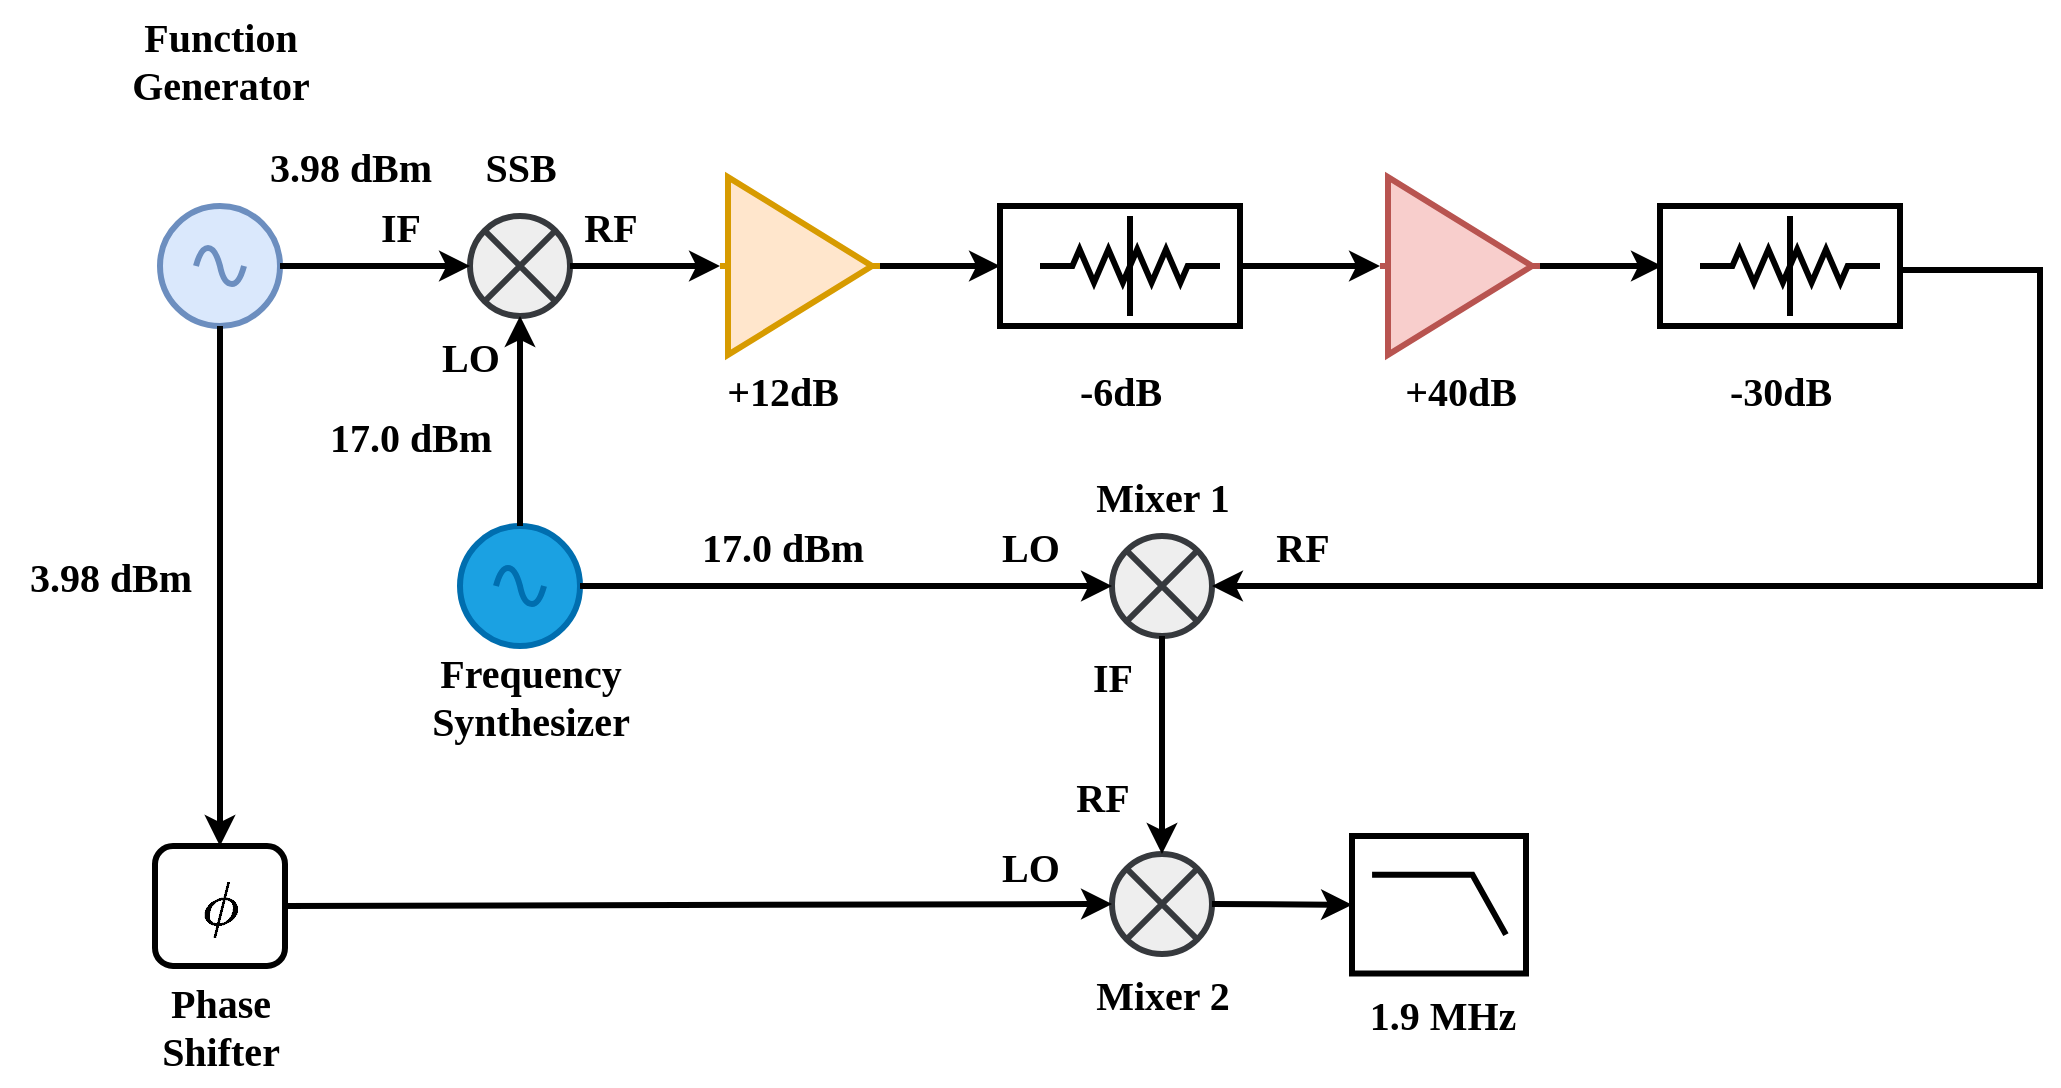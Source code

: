 <mxfile version="26.0.6">
  <diagram name="Page-1" id="9knJ2pqbwed2AeUmOM5w">
    <mxGraphModel dx="1434" dy="718" grid="1" gridSize="10" guides="1" tooltips="1" connect="1" arrows="1" fold="1" page="1" pageScale="1" pageWidth="1100" pageHeight="850" math="1" shadow="0">
      <root>
        <mxCell id="0" />
        <mxCell id="1" parent="0" />
        <mxCell id="9TDLlQAlEUStk0JPaJda-1" value="" style="pointerEvents=1;verticalLabelPosition=bottom;shadow=0;dashed=0;align=center;html=1;verticalAlign=top;shape=mxgraph.electrical.signal_sources.source;aspect=fixed;points=[[0.5,0,0],[1,0.5,0],[0.5,1,0],[0,0.5,0]];elSignalType=ac;strokeWidth=3;fillColor=#dae8fc;strokeColor=#6c8ebf;" parent="1" vertex="1">
          <mxGeometry x="100" y="210" width="60" height="60" as="geometry" />
        </mxCell>
        <mxCell id="9TDLlQAlEUStk0JPaJda-2" value="" style="pointerEvents=1;verticalLabelPosition=bottom;shadow=0;dashed=0;align=center;html=1;verticalAlign=top;shape=mxgraph.electrical.signal_sources.source;aspect=fixed;points=[[0.5,0,0],[1,0.5,0],[0.5,1,0],[0,0.5,0]];elSignalType=ac;strokeWidth=3;fillColor=#1ba1e2;strokeColor=#006EAF;fontColor=#ffffff;" parent="1" vertex="1">
          <mxGeometry x="250" y="370" width="60" height="60" as="geometry" />
        </mxCell>
        <mxCell id="9TDLlQAlEUStk0JPaJda-3" value="" style="verticalLabelPosition=bottom;shadow=0;dashed=0;align=center;html=1;verticalAlign=top;shape=mxgraph.electrical.abstract.multiplier;strokeWidth=3;fillColor=#eeeeee;strokeColor=#36393d;" parent="1" vertex="1">
          <mxGeometry x="255" y="215" width="50" height="50" as="geometry" />
        </mxCell>
        <mxCell id="9TDLlQAlEUStk0JPaJda-7" value="" style="verticalLabelPosition=bottom;shadow=0;dashed=0;align=center;html=1;verticalAlign=top;shape=mxgraph.electrical.abstract.amplifier;strokeWidth=3;fillColor=#ffe6cc;strokeColor=#d79b00;" parent="1" vertex="1">
          <mxGeometry x="380" y="195.55" width="80" height="88.89" as="geometry" />
        </mxCell>
        <mxCell id="9TDLlQAlEUStk0JPaJda-8" value="+12dB" style="text;html=1;align=center;verticalAlign=middle;resizable=0;points=[];autosize=1;strokeColor=none;fillColor=none;strokeWidth=1;fontFamily=Congenial;fontSize=20;fontStyle=1" parent="1" vertex="1">
          <mxGeometry x="371" y="282.44" width="80" height="40" as="geometry" />
        </mxCell>
        <mxCell id="9TDLlQAlEUStk0JPaJda-14" value="" style="group" parent="1" vertex="1" connectable="0">
          <mxGeometry x="520" y="210" width="120" height="60" as="geometry" />
        </mxCell>
        <mxCell id="nAM04V969YolYPxQZcXx-5" value="" style="group" vertex="1" connectable="0" parent="9TDLlQAlEUStk0JPaJda-14">
          <mxGeometry width="120" height="60" as="geometry" />
        </mxCell>
        <mxCell id="9TDLlQAlEUStk0JPaJda-9" value="" style="verticalLabelPosition=bottom;verticalAlign=top;html=1;shape=mxgraph.basic.rect;fillColor2=none;strokeWidth=3;size=20;indent=5;" parent="nAM04V969YolYPxQZcXx-5" vertex="1">
          <mxGeometry width="120" height="60" as="geometry" />
        </mxCell>
        <mxCell id="nAM04V969YolYPxQZcXx-4" value="" style="pointerEvents=1;verticalLabelPosition=bottom;shadow=0;dashed=0;align=center;html=1;verticalAlign=top;shape=mxgraph.electrical.resistors.attenuator;strokeWidth=3;" vertex="1" parent="nAM04V969YolYPxQZcXx-5">
          <mxGeometry x="20" y="5" width="90" height="50" as="geometry" />
        </mxCell>
        <mxCell id="9TDLlQAlEUStk0JPaJda-15" value="Frequency&lt;div&gt;Synthesizer&lt;/div&gt;" style="text;html=1;align=center;verticalAlign=middle;resizable=0;points=[];autosize=1;strokeColor=none;fillColor=none;strokeWidth=1;fontFamily=Congenial;fontSize=20;fontStyle=1" parent="1" vertex="1">
          <mxGeometry x="220" y="425" width="130" height="60" as="geometry" />
        </mxCell>
        <mxCell id="9TDLlQAlEUStk0JPaJda-16" value="&lt;div&gt;Function&lt;/div&gt;&lt;div&gt;Generator&lt;/div&gt;" style="text;html=1;align=center;verticalAlign=middle;resizable=0;points=[];autosize=1;strokeColor=none;fillColor=none;strokeWidth=1;fontFamily=Congenial;fontSize=20;fontStyle=1" parent="1" vertex="1">
          <mxGeometry x="70" y="107.0" width="120" height="60" as="geometry" />
        </mxCell>
        <mxCell id="9TDLlQAlEUStk0JPaJda-17" value="&lt;div&gt;SSB&lt;/div&gt;" style="text;html=1;align=center;verticalAlign=middle;resizable=0;points=[];autosize=1;strokeColor=none;fillColor=none;strokeWidth=1;fontFamily=Congenial;fontSize=20;fontStyle=1" parent="1" vertex="1">
          <mxGeometry x="250" y="170" width="60" height="40" as="geometry" />
        </mxCell>
        <mxCell id="nAM04V969YolYPxQZcXx-1" value="3.98 dBm" style="text;html=1;align=center;verticalAlign=middle;resizable=0;points=[];autosize=1;strokeColor=none;fillColor=none;strokeWidth=1;fontFamily=Congenial;fontSize=20;fontStyle=1" vertex="1" parent="1">
          <mxGeometry x="140" y="170" width="110" height="40" as="geometry" />
        </mxCell>
        <mxCell id="nAM04V969YolYPxQZcXx-2" value="17.0 dBm" style="text;html=1;align=center;verticalAlign=middle;resizable=0;points=[];autosize=1;strokeColor=none;fillColor=none;strokeWidth=1;fontFamily=Congenial;fontSize=20;fontStyle=1" vertex="1" parent="1">
          <mxGeometry x="175" y="305" width="100" height="40" as="geometry" />
        </mxCell>
        <mxCell id="9TDLlQAlEUStk0JPaJda-10" value="-6dB" style="text;html=1;align=center;verticalAlign=middle;resizable=0;points=[];autosize=1;strokeColor=none;fillColor=none;strokeWidth=1;fontFamily=Congenial;fontSize=20;fontStyle=1" parent="1" vertex="1">
          <mxGeometry x="545" y="282.44" width="70" height="40" as="geometry" />
        </mxCell>
        <mxCell id="nAM04V969YolYPxQZcXx-6" value="" style="verticalLabelPosition=bottom;shadow=0;dashed=0;align=center;html=1;verticalAlign=top;shape=mxgraph.electrical.abstract.amplifier;strokeWidth=3;fillColor=#f8cecc;strokeColor=#b85450;" vertex="1" parent="1">
          <mxGeometry x="710" y="195.55" width="80" height="88.89" as="geometry" />
        </mxCell>
        <mxCell id="nAM04V969YolYPxQZcXx-8" value="+40dB" style="text;html=1;align=center;verticalAlign=middle;resizable=0;points=[];autosize=1;strokeColor=none;fillColor=none;strokeWidth=1;fontFamily=Congenial;fontSize=20;fontStyle=1" vertex="1" parent="1">
          <mxGeometry x="710" y="282.44" width="80" height="40" as="geometry" />
        </mxCell>
        <mxCell id="nAM04V969YolYPxQZcXx-9" value="" style="group" vertex="1" connectable="0" parent="1">
          <mxGeometry x="850" y="210" width="120" height="60" as="geometry" />
        </mxCell>
        <mxCell id="nAM04V969YolYPxQZcXx-10" value="" style="group" vertex="1" connectable="0" parent="nAM04V969YolYPxQZcXx-9">
          <mxGeometry width="120" height="60" as="geometry" />
        </mxCell>
        <mxCell id="nAM04V969YolYPxQZcXx-11" value="" style="verticalLabelPosition=bottom;verticalAlign=top;html=1;shape=mxgraph.basic.rect;fillColor2=none;strokeWidth=3;size=20;indent=5;" vertex="1" parent="nAM04V969YolYPxQZcXx-10">
          <mxGeometry width="120" height="60" as="geometry" />
        </mxCell>
        <mxCell id="nAM04V969YolYPxQZcXx-12" value="" style="pointerEvents=1;verticalLabelPosition=bottom;shadow=0;dashed=0;align=center;html=1;verticalAlign=top;shape=mxgraph.electrical.resistors.attenuator;strokeWidth=3;" vertex="1" parent="nAM04V969YolYPxQZcXx-10">
          <mxGeometry x="20" y="5" width="90" height="50" as="geometry" />
        </mxCell>
        <mxCell id="nAM04V969YolYPxQZcXx-17" value="-30dB" style="text;html=1;align=center;verticalAlign=middle;resizable=0;points=[];autosize=1;strokeColor=none;fillColor=none;strokeWidth=1;fontFamily=Congenial;fontSize=20;fontStyle=1" vertex="1" parent="1">
          <mxGeometry x="870" y="282.44" width="80" height="40" as="geometry" />
        </mxCell>
        <mxCell id="nAM04V969YolYPxQZcXx-18" value="" style="verticalLabelPosition=bottom;shadow=0;dashed=0;align=center;html=1;verticalAlign=top;shape=mxgraph.electrical.abstract.multiplier;strokeWidth=3;fillColor=#eeeeee;strokeColor=#36393d;" vertex="1" parent="1">
          <mxGeometry x="576" y="375" width="50" height="50" as="geometry" />
        </mxCell>
        <mxCell id="nAM04V969YolYPxQZcXx-19" value="" style="endArrow=classic;html=1;rounded=0;strokeWidth=3;entryX=0.5;entryY=1;entryDx=0;entryDy=0;entryPerimeter=0;exitX=0.5;exitY=0;exitDx=0;exitDy=0;exitPerimeter=0;" edge="1" parent="1" source="9TDLlQAlEUStk0JPaJda-2" target="9TDLlQAlEUStk0JPaJda-3">
          <mxGeometry width="50" height="50" relative="1" as="geometry">
            <mxPoint x="570" y="550" as="sourcePoint" />
            <mxPoint x="490" y="550" as="targetPoint" />
          </mxGeometry>
        </mxCell>
        <mxCell id="nAM04V969YolYPxQZcXx-20" value="" style="endArrow=classic;html=1;rounded=0;exitX=1.008;exitY=0.533;exitDx=0;exitDy=0;exitPerimeter=0;entryX=1;entryY=0.5;entryDx=0;entryDy=0;entryPerimeter=0;strokeWidth=3;" edge="1" parent="1" source="nAM04V969YolYPxQZcXx-11" target="nAM04V969YolYPxQZcXx-18">
          <mxGeometry width="50" height="50" relative="1" as="geometry">
            <mxPoint x="720" y="460" as="sourcePoint" />
            <mxPoint x="650" y="400" as="targetPoint" />
            <Array as="points">
              <mxPoint x="1040" y="242" />
              <mxPoint x="1040" y="400" />
            </Array>
          </mxGeometry>
        </mxCell>
        <mxCell id="nAM04V969YolYPxQZcXx-21" value="" style="endArrow=classic;html=1;rounded=0;strokeWidth=3;entryX=0;entryY=0.5;entryDx=0;entryDy=0;entryPerimeter=0;exitX=1;exitY=0.5;exitDx=0;exitDy=0;exitPerimeter=0;" edge="1" parent="1" source="9TDLlQAlEUStk0JPaJda-1" target="9TDLlQAlEUStk0JPaJda-3">
          <mxGeometry width="50" height="50" relative="1" as="geometry">
            <mxPoint x="80" y="430" as="sourcePoint" />
            <mxPoint x="80" y="325" as="targetPoint" />
          </mxGeometry>
        </mxCell>
        <mxCell id="nAM04V969YolYPxQZcXx-22" value="" style="endArrow=classic;html=1;rounded=0;strokeWidth=3;entryX=0;entryY=0.5;entryDx=0;entryDy=0;entryPerimeter=0;exitX=1;exitY=0.5;exitDx=0;exitDy=0;exitPerimeter=0;" edge="1" parent="1" source="9TDLlQAlEUStk0JPaJda-3" target="9TDLlQAlEUStk0JPaJda-7">
          <mxGeometry width="50" height="50" relative="1" as="geometry">
            <mxPoint x="356" y="369" as="sourcePoint" />
            <mxPoint x="451" y="369" as="targetPoint" />
          </mxGeometry>
        </mxCell>
        <mxCell id="nAM04V969YolYPxQZcXx-23" value="" style="endArrow=classic;html=1;rounded=0;strokeWidth=3;entryX=0;entryY=0.5;entryDx=0;entryDy=0;entryPerimeter=0;exitX=1;exitY=0.5;exitDx=0;exitDy=0;exitPerimeter=0;" edge="1" parent="1" source="9TDLlQAlEUStk0JPaJda-7" target="9TDLlQAlEUStk0JPaJda-9">
          <mxGeometry width="50" height="50" relative="1" as="geometry">
            <mxPoint x="440" y="330" as="sourcePoint" />
            <mxPoint x="535" y="330" as="targetPoint" />
          </mxGeometry>
        </mxCell>
        <mxCell id="nAM04V969YolYPxQZcXx-24" value="" style="endArrow=classic;html=1;rounded=0;strokeWidth=3;entryX=0;entryY=0.5;entryDx=0;entryDy=0;entryPerimeter=0;exitX=1;exitY=0.5;exitDx=0;exitDy=0;exitPerimeter=0;" edge="1" parent="1" source="9TDLlQAlEUStk0JPaJda-9" target="nAM04V969YolYPxQZcXx-6">
          <mxGeometry width="50" height="50" relative="1" as="geometry">
            <mxPoint x="680" y="350" as="sourcePoint" />
            <mxPoint x="775" y="350" as="targetPoint" />
          </mxGeometry>
        </mxCell>
        <mxCell id="nAM04V969YolYPxQZcXx-25" value="" style="endArrow=classic;html=1;rounded=0;strokeWidth=3;entryX=0.008;entryY=0.5;entryDx=0;entryDy=0;entryPerimeter=0;exitX=1;exitY=0.5;exitDx=0;exitDy=0;exitPerimeter=0;" edge="1" parent="1" source="nAM04V969YolYPxQZcXx-6" target="nAM04V969YolYPxQZcXx-11">
          <mxGeometry width="50" height="50" relative="1" as="geometry">
            <mxPoint x="830" y="350" as="sourcePoint" />
            <mxPoint x="925" y="350" as="targetPoint" />
          </mxGeometry>
        </mxCell>
        <mxCell id="nAM04V969YolYPxQZcXx-27" value="" style="endArrow=classic;html=1;rounded=0;strokeWidth=3;entryX=0;entryY=0.5;entryDx=0;entryDy=0;entryPerimeter=0;exitX=1;exitY=0.5;exitDx=0;exitDy=0;exitPerimeter=0;" edge="1" parent="1" source="9TDLlQAlEUStk0JPaJda-2" target="nAM04V969YolYPxQZcXx-18">
          <mxGeometry width="50" height="50" relative="1" as="geometry">
            <mxPoint x="400" y="410" as="sourcePoint" />
            <mxPoint x="495" y="410" as="targetPoint" />
          </mxGeometry>
        </mxCell>
        <mxCell id="nAM04V969YolYPxQZcXx-28" value="" style="verticalLabelPosition=bottom;shadow=0;dashed=0;align=center;html=1;verticalAlign=top;shape=mxgraph.electrical.abstract.multiplier;strokeWidth=3;fillColor=#eeeeee;strokeColor=#36393d;" vertex="1" parent="1">
          <mxGeometry x="576" y="534" width="50" height="50" as="geometry" />
        </mxCell>
        <mxCell id="nAM04V969YolYPxQZcXx-31" value="" style="endArrow=classic;html=1;rounded=0;strokeWidth=3;entryX=0.5;entryY=0;entryDx=0;entryDy=0;entryPerimeter=0;exitX=0.5;exitY=1;exitDx=0;exitDy=0;exitPerimeter=0;" edge="1" parent="1" source="nAM04V969YolYPxQZcXx-18" target="nAM04V969YolYPxQZcXx-28">
          <mxGeometry width="50" height="50" relative="1" as="geometry">
            <mxPoint x="250" y="590" as="sourcePoint" />
            <mxPoint x="516" y="590" as="targetPoint" />
          </mxGeometry>
        </mxCell>
        <mxCell id="nAM04V969YolYPxQZcXx-32" value="" style="endArrow=classic;html=1;rounded=0;strokeWidth=3;exitX=0.5;exitY=1;exitDx=0;exitDy=0;exitPerimeter=0;entryX=0.5;entryY=0;entryDx=0;entryDy=0;" edge="1" parent="1" source="9TDLlQAlEUStk0JPaJda-1" target="nAM04V969YolYPxQZcXx-33">
          <mxGeometry width="50" height="50" relative="1" as="geometry">
            <mxPoint x="40" y="240" as="sourcePoint" />
            <mxPoint x="140" y="490" as="targetPoint" />
          </mxGeometry>
        </mxCell>
        <mxCell id="nAM04V969YolYPxQZcXx-36" value="" style="endArrow=classic;html=1;rounded=0;strokeWidth=3;entryX=0;entryY=0.5;entryDx=0;entryDy=0;exitX=1;exitY=0.5;exitDx=0;exitDy=0;entryPerimeter=0;" edge="1" parent="1" source="nAM04V969YolYPxQZcXx-33" target="nAM04V969YolYPxQZcXx-28">
          <mxGeometry width="50" height="50" relative="1" as="geometry">
            <mxPoint x="240" y="560" as="sourcePoint" />
            <mxPoint x="371" y="830" as="targetPoint" />
          </mxGeometry>
        </mxCell>
        <mxCell id="nAM04V969YolYPxQZcXx-33" value="" style="rounded=1;whiteSpace=wrap;html=1;strokeWidth=3;" vertex="1" parent="1">
          <mxGeometry x="97.5" y="530" width="65" height="60" as="geometry" />
        </mxCell>
        <mxCell id="nAM04V969YolYPxQZcXx-34" value="&lt;font face=&quot;Congenial&quot;&gt;$$\phi $$&amp;nbsp;&lt;/font&gt;" style="text;html=1;align=center;verticalAlign=middle;resizable=0;points=[];autosize=1;strokeColor=none;fillColor=none;fontSize=30;fontStyle=0" vertex="1" parent="1">
          <mxGeometry x="55" y="552" width="150" height="50" as="geometry" />
        </mxCell>
        <mxCell id="nAM04V969YolYPxQZcXx-37" value="&lt;div&gt;Mixer 1&lt;/div&gt;" style="text;html=1;align=center;verticalAlign=middle;resizable=0;points=[];autosize=1;strokeColor=none;fillColor=none;strokeWidth=1;fontFamily=Congenial;fontSize=20;fontStyle=1" vertex="1" parent="1">
          <mxGeometry x="556" y="335" width="90" height="40" as="geometry" />
        </mxCell>
        <mxCell id="nAM04V969YolYPxQZcXx-38" value="&lt;div&gt;Mixer 2&lt;/div&gt;" style="text;html=1;align=center;verticalAlign=middle;resizable=0;points=[];autosize=1;strokeColor=none;fillColor=none;strokeWidth=1;fontFamily=Congenial;fontSize=20;fontStyle=1" vertex="1" parent="1">
          <mxGeometry x="556" y="584" width="90" height="40" as="geometry" />
        </mxCell>
        <mxCell id="nAM04V969YolYPxQZcXx-39" value="&lt;div&gt;Phase&lt;/div&gt;&lt;div&gt;Shifter&lt;/div&gt;" style="text;html=1;align=center;verticalAlign=middle;resizable=0;points=[];autosize=1;strokeColor=none;fillColor=none;strokeWidth=1;fontFamily=Congenial;fontSize=20;fontStyle=1" vertex="1" parent="1">
          <mxGeometry x="85" y="590" width="90" height="60" as="geometry" />
        </mxCell>
        <mxCell id="nAM04V969YolYPxQZcXx-40" value="&lt;div&gt;IF&lt;/div&gt;" style="text;html=1;align=center;verticalAlign=middle;resizable=0;points=[];autosize=1;strokeColor=none;fillColor=none;strokeWidth=1;fontFamily=Congenial;fontSize=20;fontStyle=1" vertex="1" parent="1">
          <mxGeometry x="200" y="200" width="40" height="40" as="geometry" />
        </mxCell>
        <mxCell id="nAM04V969YolYPxQZcXx-41" value="&lt;div&gt;LO&lt;/div&gt;" style="text;html=1;align=center;verticalAlign=middle;resizable=0;points=[];autosize=1;strokeColor=none;fillColor=none;strokeWidth=1;fontFamily=Congenial;fontSize=20;fontStyle=1" vertex="1" parent="1">
          <mxGeometry x="230" y="265" width="50" height="40" as="geometry" />
        </mxCell>
        <mxCell id="nAM04V969YolYPxQZcXx-42" value="&lt;div&gt;RF&lt;/div&gt;" style="text;html=1;align=center;verticalAlign=middle;resizable=0;points=[];autosize=1;strokeColor=none;fillColor=none;strokeWidth=1;fontFamily=Congenial;fontSize=20;fontStyle=1" vertex="1" parent="1">
          <mxGeometry x="300" y="200" width="50" height="40" as="geometry" />
        </mxCell>
        <mxCell id="nAM04V969YolYPxQZcXx-43" value="&lt;div&gt;LO&lt;/div&gt;" style="text;html=1;align=center;verticalAlign=middle;resizable=0;points=[];autosize=1;strokeColor=none;fillColor=none;strokeWidth=1;fontFamily=Congenial;fontSize=20;fontStyle=1" vertex="1" parent="1">
          <mxGeometry x="510" y="360" width="50" height="40" as="geometry" />
        </mxCell>
        <mxCell id="nAM04V969YolYPxQZcXx-44" value="17.0 dBm" style="text;html=1;align=center;verticalAlign=middle;resizable=0;points=[];autosize=1;strokeColor=none;fillColor=none;strokeWidth=1;fontFamily=Congenial;fontSize=20;fontStyle=1" vertex="1" parent="1">
          <mxGeometry x="361" y="360" width="100" height="40" as="geometry" />
        </mxCell>
        <mxCell id="nAM04V969YolYPxQZcXx-45" value="3.98 dBm" style="text;html=1;align=center;verticalAlign=middle;resizable=0;points=[];autosize=1;strokeColor=none;fillColor=none;strokeWidth=1;fontFamily=Congenial;fontSize=20;fontStyle=1" vertex="1" parent="1">
          <mxGeometry x="20" y="375" width="110" height="40" as="geometry" />
        </mxCell>
        <mxCell id="nAM04V969YolYPxQZcXx-46" value="&lt;div&gt;RF&lt;/div&gt;" style="text;html=1;align=center;verticalAlign=middle;resizable=0;points=[];autosize=1;strokeColor=none;fillColor=none;strokeWidth=1;fontFamily=Congenial;fontSize=20;fontStyle=1" vertex="1" parent="1">
          <mxGeometry x="646" y="360" width="50" height="40" as="geometry" />
        </mxCell>
        <mxCell id="nAM04V969YolYPxQZcXx-47" value="&lt;div&gt;IF&lt;/div&gt;" style="text;html=1;align=center;verticalAlign=middle;resizable=0;points=[];autosize=1;strokeColor=none;fillColor=none;strokeWidth=1;fontFamily=Congenial;fontSize=20;fontStyle=1" vertex="1" parent="1">
          <mxGeometry x="556" y="425" width="40" height="40" as="geometry" />
        </mxCell>
        <mxCell id="nAM04V969YolYPxQZcXx-48" value="&lt;div&gt;LO&lt;/div&gt;" style="text;html=1;align=center;verticalAlign=middle;resizable=0;points=[];autosize=1;strokeColor=none;fillColor=none;strokeWidth=1;fontFamily=Congenial;fontSize=20;fontStyle=1" vertex="1" parent="1">
          <mxGeometry x="510" y="520" width="50" height="40" as="geometry" />
        </mxCell>
        <mxCell id="nAM04V969YolYPxQZcXx-49" value="&lt;div&gt;RF&lt;/div&gt;" style="text;html=1;align=center;verticalAlign=middle;resizable=0;points=[];autosize=1;strokeColor=none;fillColor=none;strokeWidth=1;fontFamily=Congenial;fontSize=20;fontStyle=1" vertex="1" parent="1">
          <mxGeometry x="546" y="485" width="50" height="40" as="geometry" />
        </mxCell>
        <mxCell id="nAM04V969YolYPxQZcXx-50" value="" style="verticalLabelPosition=bottom;shadow=0;dashed=0;align=center;html=1;verticalAlign=top;shape=mxgraph.electrical.logic_gates.lowpass_filter;strokeWidth=3;" vertex="1" parent="1">
          <mxGeometry x="696" y="525" width="87" height="68.75" as="geometry" />
        </mxCell>
        <mxCell id="nAM04V969YolYPxQZcXx-51" value="&lt;div&gt;1.9 MHz&lt;/div&gt;" style="text;html=1;align=center;verticalAlign=middle;resizable=0;points=[];autosize=1;strokeColor=none;fillColor=none;strokeWidth=1;fontFamily=Congenial;fontSize=20;fontStyle=1" vertex="1" parent="1">
          <mxGeometry x="696" y="593.75" width="90" height="40" as="geometry" />
        </mxCell>
        <mxCell id="nAM04V969YolYPxQZcXx-52" value="" style="endArrow=classic;html=1;rounded=0;strokeWidth=3;entryX=0;entryY=0.5;entryDx=0;entryDy=0;exitX=1;exitY=0.5;exitDx=0;exitDy=0;entryPerimeter=0;exitPerimeter=0;" edge="1" parent="1" source="nAM04V969YolYPxQZcXx-28" target="nAM04V969YolYPxQZcXx-50">
          <mxGeometry width="50" height="50" relative="1" as="geometry">
            <mxPoint x="173" y="570" as="sourcePoint" />
            <mxPoint x="586" y="569" as="targetPoint" />
          </mxGeometry>
        </mxCell>
      </root>
    </mxGraphModel>
  </diagram>
</mxfile>
